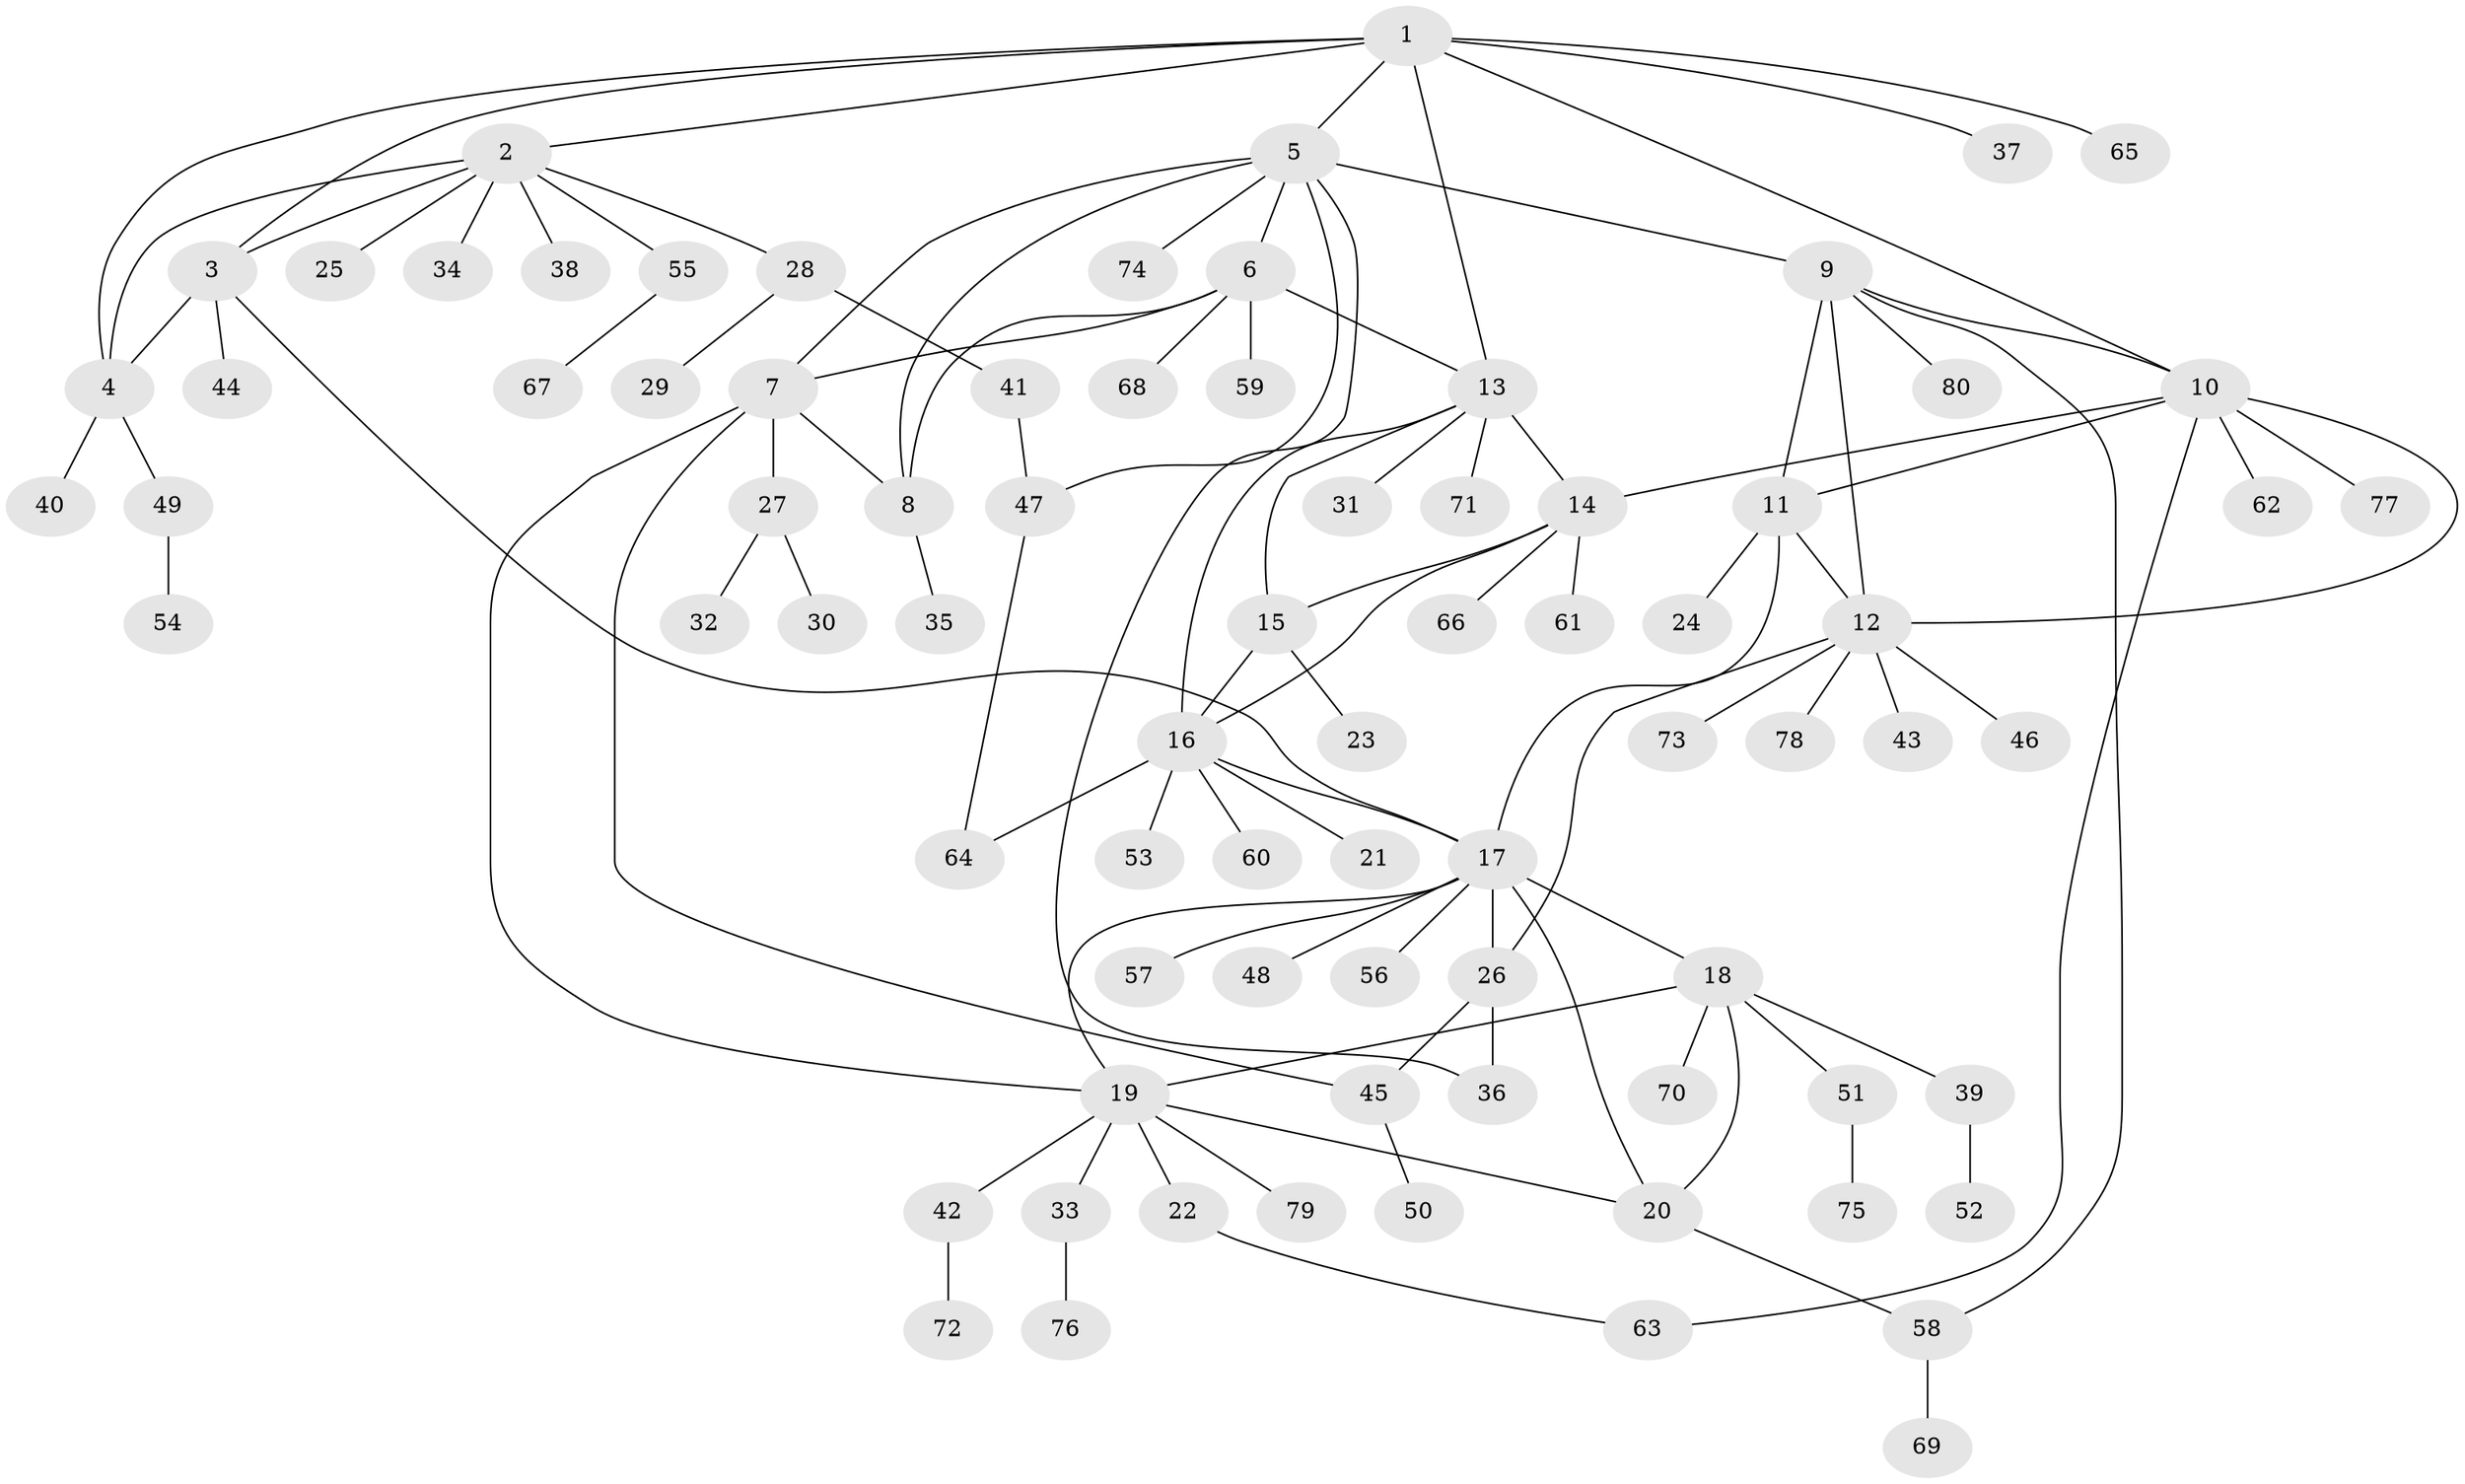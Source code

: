 // Generated by graph-tools (version 1.1) at 2025/50/03/09/25 03:50:30]
// undirected, 80 vertices, 107 edges
graph export_dot {
graph [start="1"]
  node [color=gray90,style=filled];
  1;
  2;
  3;
  4;
  5;
  6;
  7;
  8;
  9;
  10;
  11;
  12;
  13;
  14;
  15;
  16;
  17;
  18;
  19;
  20;
  21;
  22;
  23;
  24;
  25;
  26;
  27;
  28;
  29;
  30;
  31;
  32;
  33;
  34;
  35;
  36;
  37;
  38;
  39;
  40;
  41;
  42;
  43;
  44;
  45;
  46;
  47;
  48;
  49;
  50;
  51;
  52;
  53;
  54;
  55;
  56;
  57;
  58;
  59;
  60;
  61;
  62;
  63;
  64;
  65;
  66;
  67;
  68;
  69;
  70;
  71;
  72;
  73;
  74;
  75;
  76;
  77;
  78;
  79;
  80;
  1 -- 2;
  1 -- 3;
  1 -- 4;
  1 -- 5;
  1 -- 10;
  1 -- 13;
  1 -- 37;
  1 -- 65;
  2 -- 3;
  2 -- 4;
  2 -- 25;
  2 -- 28;
  2 -- 34;
  2 -- 38;
  2 -- 55;
  3 -- 4;
  3 -- 17;
  3 -- 44;
  4 -- 40;
  4 -- 49;
  5 -- 6;
  5 -- 7;
  5 -- 8;
  5 -- 9;
  5 -- 36;
  5 -- 47;
  5 -- 74;
  6 -- 7;
  6 -- 8;
  6 -- 13;
  6 -- 59;
  6 -- 68;
  7 -- 8;
  7 -- 19;
  7 -- 27;
  7 -- 45;
  8 -- 35;
  9 -- 10;
  9 -- 11;
  9 -- 12;
  9 -- 58;
  9 -- 80;
  10 -- 11;
  10 -- 12;
  10 -- 14;
  10 -- 62;
  10 -- 63;
  10 -- 77;
  11 -- 12;
  11 -- 17;
  11 -- 24;
  12 -- 26;
  12 -- 43;
  12 -- 46;
  12 -- 73;
  12 -- 78;
  13 -- 14;
  13 -- 15;
  13 -- 16;
  13 -- 31;
  13 -- 71;
  14 -- 15;
  14 -- 16;
  14 -- 61;
  14 -- 66;
  15 -- 16;
  15 -- 23;
  16 -- 17;
  16 -- 21;
  16 -- 53;
  16 -- 60;
  16 -- 64;
  17 -- 18;
  17 -- 19;
  17 -- 20;
  17 -- 26;
  17 -- 48;
  17 -- 56;
  17 -- 57;
  18 -- 19;
  18 -- 20;
  18 -- 39;
  18 -- 51;
  18 -- 70;
  19 -- 20;
  19 -- 22;
  19 -- 33;
  19 -- 42;
  19 -- 79;
  20 -- 58;
  22 -- 63;
  26 -- 36;
  26 -- 45;
  27 -- 30;
  27 -- 32;
  28 -- 29;
  28 -- 41;
  33 -- 76;
  39 -- 52;
  41 -- 47;
  42 -- 72;
  45 -- 50;
  47 -- 64;
  49 -- 54;
  51 -- 75;
  55 -- 67;
  58 -- 69;
}
